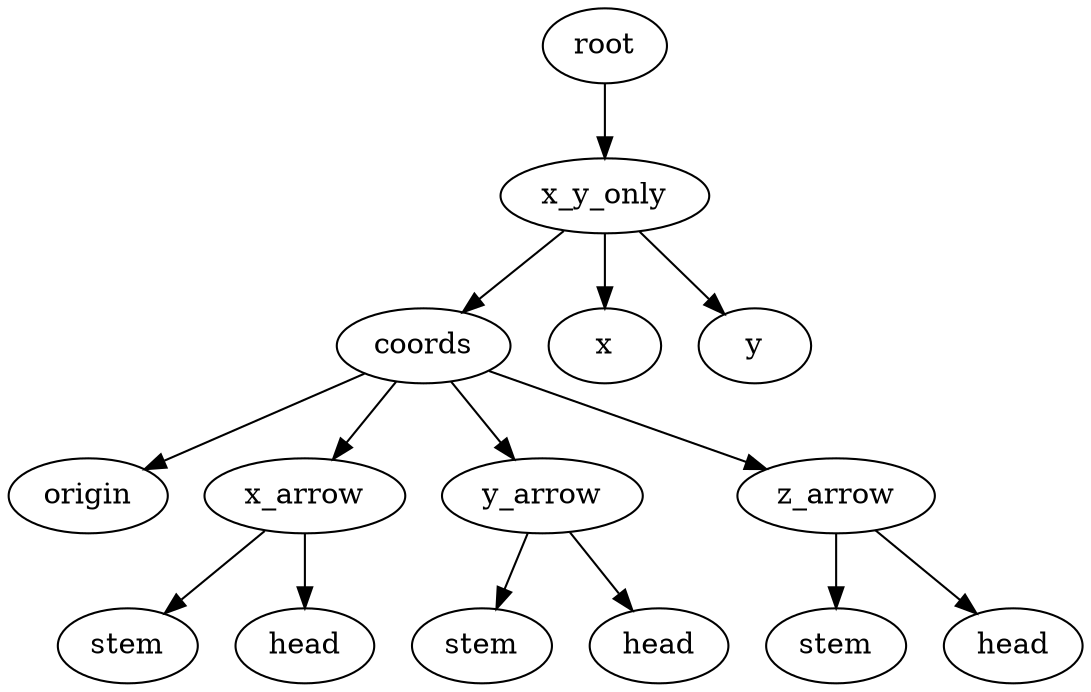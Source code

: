 digraph x_y_only {
    root_18 [label="root"];
    x_y_only_19 [label="x_y_only"];
    coords_20 [label="coords"];
    origin_21 [label="origin"];
    x_arrow_22 [label="x_arrow"];
    stem_23 [label="stem"];
    head_24 [label="head"];
    y_arrow_25 [label="y_arrow"];
    stem_26 [label="stem"];
    head_27 [label="head"];
    z_arrow_28 [label="z_arrow"];
    stem_29 [label="stem"];
    head_30 [label="head"];
    x_31 [label="x"];
    y_32 [label="y"];
    root_18 -> x_y_only_19;
    x_y_only_19 -> coords_20;
    coords_20 -> origin_21;
    coords_20 -> x_arrow_22;
    x_arrow_22 -> stem_23;
    x_arrow_22 -> head_24;
    coords_20 -> y_arrow_25;
    y_arrow_25 -> stem_26;
    y_arrow_25 -> head_27;
    coords_20 -> z_arrow_28;
    z_arrow_28 -> stem_29;
    z_arrow_28 -> head_30;
    x_y_only_19 -> x_31;
    x_y_only_19 -> y_32;
}
